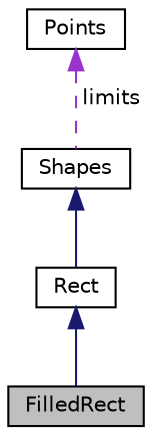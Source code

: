 digraph "FilledRect"
{
  edge [fontname="Helvetica",fontsize="10",labelfontname="Helvetica",labelfontsize="10"];
  node [fontname="Helvetica",fontsize="10",shape=record];
  Node1 [label="FilledRect",height=0.2,width=0.4,color="black", fillcolor="grey75", style="filled", fontcolor="black"];
  Node2 -> Node1 [dir="back",color="midnightblue",fontsize="10",style="solid"];
  Node2 [label="Rect",height=0.2,width=0.4,color="black", fillcolor="white", style="filled",URL="$classRect.html"];
  Node3 -> Node2 [dir="back",color="midnightblue",fontsize="10",style="solid"];
  Node3 [label="Shapes",height=0.2,width=0.4,color="black", fillcolor="white", style="filled",URL="$classShapes.html"];
  Node4 -> Node3 [dir="back",color="darkorchid3",fontsize="10",style="dashed",label=" limits" ];
  Node4 [label="Points",height=0.2,width=0.4,color="black", fillcolor="white", style="filled",URL="$structPoints.html"];
}
